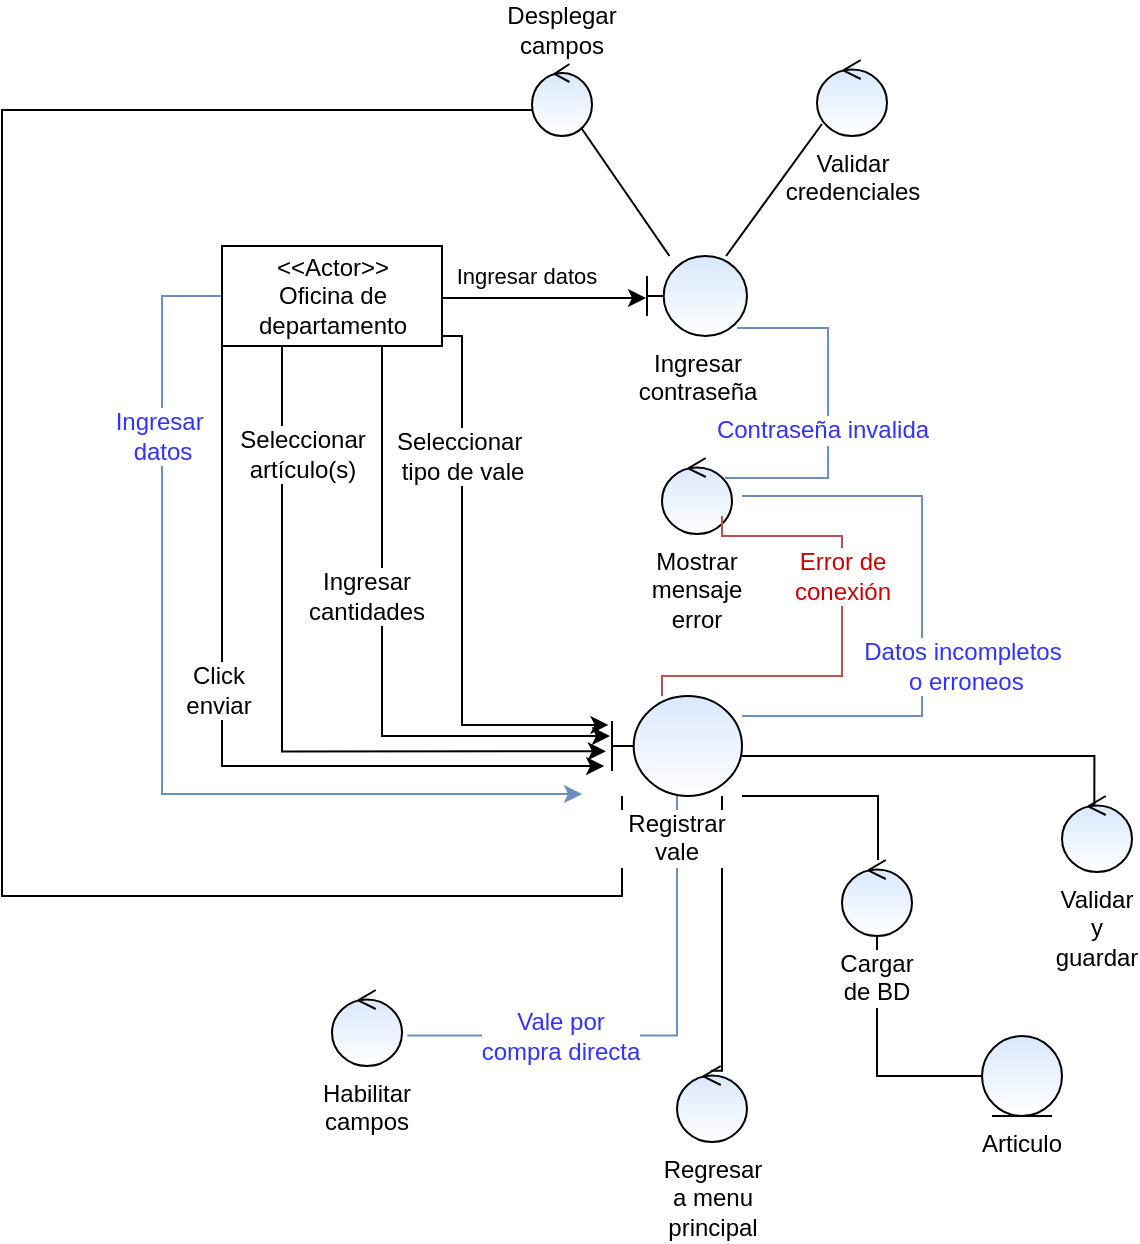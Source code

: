 <mxfile pages="1" version="11.2.8" type="onedrive"><diagram id="DXBEjR7oQKMRzLsXHNkp" name="Page-1"><mxGraphModel dx="1572" dy="461" grid="1" gridSize="10" guides="1" tooltips="1" connect="1" arrows="1" fold="1" page="1" pageScale="1" pageWidth="827" pageHeight="1169" math="0" shadow="0"><root><mxCell id="0"/><mxCell id="1" parent="0"/><mxCell id="vLm_ojLntDfLPKdIQUBt-20" style="edgeStyle=orthogonalEdgeStyle;rounded=0;orthogonalLoop=1;jettySize=auto;html=1;entryX=0.033;entryY=0.639;entryDx=0;entryDy=0;entryPerimeter=0;endArrow=none;endFill=0;" parent="1" source="vLm_ojLntDfLPKdIQUBt-18" target="vLm_ojLntDfLPKdIQUBt-3" edge="1"><mxGeometry relative="1" as="geometry"><Array as="points"><mxPoint x="250" y="480"/><mxPoint x="-60" y="480"/><mxPoint x="-60" y="87"/></Array></mxGeometry></mxCell><mxCell id="vLm_ojLntDfLPKdIQUBt-1" value="Articulo" style="ellipse;shape=umlEntity;whiteSpace=wrap;html=1;labelPosition=center;verticalLabelPosition=bottom;align=center;verticalAlign=top;fillColor=#dae8fc;strokeColor=#000000;gradientColor=#ffffff;" parent="1" vertex="1"><mxGeometry x="430" y="550" width="40" height="40" as="geometry"/></mxCell><mxCell id="vLm_ojLntDfLPKdIQUBt-8" style="rounded=0;orthogonalLoop=1;jettySize=auto;html=1;endArrow=none;endFill=0;" parent="1" source="vLm_ojLntDfLPKdIQUBt-2" target="vLm_ojLntDfLPKdIQUBt-3" edge="1"><mxGeometry relative="1" as="geometry"/></mxCell><mxCell id="vLm_ojLntDfLPKdIQUBt-10" style="edgeStyle=none;rounded=0;orthogonalLoop=1;jettySize=auto;html=1;entryX=0.071;entryY=0.842;entryDx=0;entryDy=0;entryPerimeter=0;endArrow=none;endFill=0;" parent="1" source="vLm_ojLntDfLPKdIQUBt-2" target="vLm_ojLntDfLPKdIQUBt-9" edge="1"><mxGeometry relative="1" as="geometry"/></mxCell><mxCell id="vLm_ojLntDfLPKdIQUBt-15" value="" style="edgeStyle=orthogonalEdgeStyle;rounded=0;orthogonalLoop=1;jettySize=auto;html=1;endArrow=none;endFill=0;exitX=0.9;exitY=0.9;exitDx=0;exitDy=0;exitPerimeter=0;entryX=0.899;entryY=0.262;entryDx=0;entryDy=0;entryPerimeter=0;fillColor=#dae8fc;strokeColor=#6c8ebf;" parent="1" source="vLm_ojLntDfLPKdIQUBt-2" target="vLm_ojLntDfLPKdIQUBt-16" edge="1"><mxGeometry relative="1" as="geometry"><mxPoint x="287.5" y="280" as="targetPoint"/><Array as="points"><mxPoint x="353" y="196"/><mxPoint x="353" y="271"/></Array></mxGeometry></mxCell><mxCell id="vLm_ojLntDfLPKdIQUBt-17" value="Contraseña invalida" style="text;html=1;resizable=0;points=[];align=center;verticalAlign=middle;labelBackgroundColor=#ffffff;fontColor=#3333FF;" parent="vLm_ojLntDfLPKdIQUBt-15" vertex="1" connectable="0"><mxGeometry x="-0.229" y="-2" relative="1" as="geometry"><mxPoint x="-1" y="30" as="offset"/></mxGeometry></mxCell><mxCell id="vLm_ojLntDfLPKdIQUBt-2" value="Ingresar contraseña" style="shape=umlBoundary;whiteSpace=wrap;html=1;labelPosition=center;verticalLabelPosition=bottom;align=center;verticalAlign=top;fillColor=#dae8fc;strokeColor=#000000;gradientColor=#ffffff;" parent="1" vertex="1"><mxGeometry x="262.5" y="160" width="50" height="40" as="geometry"/></mxCell><mxCell id="vLm_ojLntDfLPKdIQUBt-3" value="Desplegar campos" style="ellipse;shape=umlControl;whiteSpace=wrap;html=1;labelPosition=center;verticalLabelPosition=top;align=center;verticalAlign=bottom;fillColor=#DAE8FC;strokeColor=#000000;gradientColor=#ffffff;" parent="1" vertex="1"><mxGeometry x="205" y="64" width="30" height="36" as="geometry"/></mxCell><mxCell id="vLm_ojLntDfLPKdIQUBt-7" value="Ingresar datos" style="edgeStyle=orthogonalEdgeStyle;rounded=0;orthogonalLoop=1;jettySize=auto;html=1;exitX=1;exitY=0.5;exitDx=0;exitDy=0;entryX=-0.01;entryY=0.525;entryDx=0;entryDy=0;entryPerimeter=0;" parent="1" source="vLm_ojLntDfLPKdIQUBt-21" target="vLm_ojLntDfLPKdIQUBt-2" edge="1"><mxGeometry x="0.186" y="15" relative="1" as="geometry"><mxPoint x="100" y="181" as="sourcePoint"/><mxPoint x="218" y="181" as="targetPoint"/><Array as="points"><mxPoint x="150" y="181"/></Array><mxPoint x="-10" y="4" as="offset"/></mxGeometry></mxCell><mxCell id="vLm_ojLntDfLPKdIQUBt-9" value="Validar credenciales" style="ellipse;shape=umlControl;whiteSpace=wrap;html=1;labelPosition=center;verticalLabelPosition=bottom;align=center;verticalAlign=top;fillColor=#dae8fc;strokeColor=#000000;gradientColor=#ffffff;" parent="1" vertex="1"><mxGeometry x="347.5" y="62" width="35" height="38" as="geometry"/></mxCell><mxCell id="vLm_ojLntDfLPKdIQUBt-16" value="Mostrar mensaje error" style="ellipse;shape=umlControl;whiteSpace=wrap;html=1;labelPosition=center;verticalLabelPosition=bottom;align=center;verticalAlign=top;fillColor=#DAE8FC;strokeColor=#000000;gradientColor=#ffffff;" parent="1" vertex="1"><mxGeometry x="270" y="261" width="35" height="38" as="geometry"/></mxCell><mxCell id="vLm_ojLntDfLPKdIQUBt-26" style="edgeStyle=orthogonalEdgeStyle;rounded=0;orthogonalLoop=1;jettySize=auto;html=1;endArrow=none;endFill=0;fontColor=#000000;" parent="1" source="vLm_ojLntDfLPKdIQUBt-18" target="vLm_ojLntDfLPKdIQUBt-23" edge="1"><mxGeometry relative="1" as="geometry"><Array as="points"><mxPoint x="378" y="430"/></Array></mxGeometry></mxCell><mxCell id="vLm_ojLntDfLPKdIQUBt-30" style="edgeStyle=orthogonalEdgeStyle;rounded=0;orthogonalLoop=1;jettySize=auto;html=1;endArrow=none;endFill=0;fontColor=#CC0000;entryX=0.857;entryY=0.763;entryDx=0;entryDy=0;entryPerimeter=0;fillColor=#f8cecc;strokeColor=#b85450;" parent="1" source="vLm_ojLntDfLPKdIQUBt-18" target="vLm_ojLntDfLPKdIQUBt-16" edge="1"><mxGeometry relative="1" as="geometry"><mxPoint x="280" y="310" as="targetPoint"/><Array as="points"><mxPoint x="270" y="370"/><mxPoint x="360" y="370"/><mxPoint x="360" y="300"/><mxPoint x="300" y="300"/></Array></mxGeometry></mxCell><mxCell id="vLm_ojLntDfLPKdIQUBt-31" value="Error de &lt;br&gt;conexión" style="text;html=1;resizable=0;points=[];align=center;verticalAlign=middle;labelBackgroundColor=#ffffff;fontColor=#CC0000;" parent="vLm_ojLntDfLPKdIQUBt-30" vertex="1" connectable="0"><mxGeometry x="-0.137" y="2" relative="1" as="geometry"><mxPoint x="1.5" y="-47" as="offset"/></mxGeometry></mxCell><mxCell id="vLm_ojLntDfLPKdIQUBt-41" style="edgeStyle=orthogonalEdgeStyle;rounded=0;orthogonalLoop=1;jettySize=auto;html=1;entryX=0.462;entryY=0.149;entryDx=0;entryDy=0;entryPerimeter=0;endArrow=none;endFill=0;fontColor=#000000;" parent="1" source="vLm_ojLntDfLPKdIQUBt-18" target="vLm_ojLntDfLPKdIQUBt-40" edge="1"><mxGeometry relative="1" as="geometry"><Array as="points"><mxPoint x="486" y="410"/></Array></mxGeometry></mxCell><mxCell id="vLm_ojLntDfLPKdIQUBt-42" style="edgeStyle=orthogonalEdgeStyle;rounded=0;orthogonalLoop=1;jettySize=auto;html=1;entryX=1.143;entryY=0.5;entryDx=0;entryDy=0;entryPerimeter=0;endArrow=none;endFill=0;fontColor=#0000CC;fillColor=#dae8fc;strokeColor=#6c8ebf;" parent="1" source="vLm_ojLntDfLPKdIQUBt-18" target="vLm_ojLntDfLPKdIQUBt-16" edge="1"><mxGeometry relative="1" as="geometry"><Array as="points"><mxPoint x="400" y="390"/><mxPoint x="400" y="280"/></Array></mxGeometry></mxCell><mxCell id="vLm_ojLntDfLPKdIQUBt-43" value="Datos incompletos&lt;br&gt;&amp;nbsp;o erroneos" style="text;html=1;resizable=0;points=[];align=center;verticalAlign=middle;labelBackgroundColor=#ffffff;fontColor=#3333FF;" parent="vLm_ojLntDfLPKdIQUBt-42" vertex="1" connectable="0"><mxGeometry x="0.238" relative="1" as="geometry"><mxPoint x="19.5" y="64" as="offset"/></mxGeometry></mxCell><mxCell id="vLm_ojLntDfLPKdIQUBt-44" style="edgeStyle=orthogonalEdgeStyle;rounded=0;orthogonalLoop=1;jettySize=auto;html=1;endArrow=none;endFill=0;fontColor=#3333FF;entryX=0.483;entryY=0.063;entryDx=0;entryDy=0;entryPerimeter=0;" parent="1" source="vLm_ojLntDfLPKdIQUBt-18" target="vLm_ojLntDfLPKdIQUBt-46" edge="1"><mxGeometry relative="1" as="geometry"><mxPoint x="140" y="550" as="targetPoint"/><Array as="points"><mxPoint x="300" y="567"/></Array></mxGeometry></mxCell><mxCell id="vLm_ojLntDfLPKdIQUBt-48" style="edgeStyle=orthogonalEdgeStyle;rounded=0;orthogonalLoop=1;jettySize=auto;html=1;entryX=1.076;entryY=0.599;entryDx=0;entryDy=0;entryPerimeter=0;endArrow=none;endFill=0;fontColor=#3333FF;fillColor=#dae8fc;strokeColor=#6c8ebf;" parent="1" source="vLm_ojLntDfLPKdIQUBt-18" target="vLm_ojLntDfLPKdIQUBt-47" edge="1"><mxGeometry relative="1" as="geometry"><Array as="points"><mxPoint x="278" y="550"/></Array></mxGeometry></mxCell><mxCell id="vLm_ojLntDfLPKdIQUBt-49" value="Vale por&lt;br&gt;compra directa" style="text;html=1;resizable=0;points=[];align=center;verticalAlign=middle;labelBackgroundColor=#ffffff;fontColor=#3333FF;" parent="vLm_ojLntDfLPKdIQUBt-48" vertex="1" connectable="0"><mxGeometry x="-0.126" y="-4" relative="1" as="geometry"><mxPoint x="-54.5" y="8" as="offset"/></mxGeometry></mxCell><mxCell id="vLm_ojLntDfLPKdIQUBt-18" value="Registrar vale" style="shape=umlBoundary;whiteSpace=wrap;html=1;labelPosition=center;verticalLabelPosition=bottom;align=center;verticalAlign=top;fillColor=#dae8fc;strokeColor=#000000;gradientColor=#ffffff;labelBackgroundColor=#ffffff;" parent="1" vertex="1"><mxGeometry x="245" y="380" width="65" height="50" as="geometry"/></mxCell><mxCell id="vLm_ojLntDfLPKdIQUBt-32" style="edgeStyle=orthogonalEdgeStyle;rounded=0;orthogonalLoop=1;jettySize=auto;html=1;endArrow=classic;endFill=1;fontColor=#CC0000;entryX=-0.047;entryY=0.553;entryDx=0;entryDy=0;entryPerimeter=0;" parent="1" source="vLm_ojLntDfLPKdIQUBt-21" target="vLm_ojLntDfLPKdIQUBt-18" edge="1"><mxGeometry relative="1" as="geometry"><mxPoint x="180" y="470" as="targetPoint"/><Array as="points"><mxPoint x="80" y="407"/></Array></mxGeometry></mxCell><mxCell id="vLm_ojLntDfLPKdIQUBt-33" value="Seleccionar &lt;br&gt;artículo(s)" style="text;html=1;resizable=0;points=[];align=center;verticalAlign=middle;labelBackgroundColor=#ffffff;fontColor=#000000;" parent="vLm_ojLntDfLPKdIQUBt-32" vertex="1" connectable="0"><mxGeometry x="-0.207" y="1" relative="1" as="geometry"><mxPoint x="9" y="-91" as="offset"/></mxGeometry></mxCell><mxCell id="vLm_ojLntDfLPKdIQUBt-34" style="edgeStyle=orthogonalEdgeStyle;rounded=0;orthogonalLoop=1;jettySize=auto;html=1;endArrow=classic;endFill=1;fontColor=#000000;" parent="1" source="vLm_ojLntDfLPKdIQUBt-21" edge="1"><mxGeometry relative="1" as="geometry"><mxPoint x="244" y="400" as="targetPoint"/><Array as="points"><mxPoint x="130" y="400"/></Array></mxGeometry></mxCell><mxCell id="vLm_ojLntDfLPKdIQUBt-35" value="Ingresar&lt;br&gt;cantidades" style="text;html=1;resizable=0;points=[];align=center;verticalAlign=middle;labelBackgroundColor=#ffffff;fontColor=#000000;" parent="vLm_ojLntDfLPKdIQUBt-34" vertex="1" connectable="0"><mxGeometry x="-0.21" y="-1" relative="1" as="geometry"><mxPoint x="-7" y="2.5" as="offset"/></mxGeometry></mxCell><mxCell id="vLm_ojLntDfLPKdIQUBt-36" style="edgeStyle=orthogonalEdgeStyle;rounded=0;orthogonalLoop=1;jettySize=auto;html=1;entryX=-0.06;entryY=0.7;entryDx=0;entryDy=0;entryPerimeter=0;endArrow=classic;endFill=1;fontColor=#000000;" parent="1" source="vLm_ojLntDfLPKdIQUBt-21" target="vLm_ojLntDfLPKdIQUBt-18" edge="1"><mxGeometry relative="1" as="geometry"><Array as="points"><mxPoint x="50" y="415"/></Array></mxGeometry></mxCell><mxCell id="vLm_ojLntDfLPKdIQUBt-37" value="Click&lt;br&gt;enviar" style="text;html=1;resizable=0;points=[];align=center;verticalAlign=middle;labelBackgroundColor=#ffffff;fontColor=#000000;" parent="vLm_ojLntDfLPKdIQUBt-36" vertex="1" connectable="0"><mxGeometry x="-0.146" y="-2" relative="1" as="geometry"><mxPoint as="offset"/></mxGeometry></mxCell><mxCell id="vLm_ojLntDfLPKdIQUBt-50" style="edgeStyle=orthogonalEdgeStyle;rounded=0;orthogonalLoop=1;jettySize=auto;html=1;entryX=-0.027;entryY=0.289;entryDx=0;entryDy=0;entryPerimeter=0;endArrow=classic;endFill=1;fontColor=#3333FF;" parent="1" source="vLm_ojLntDfLPKdIQUBt-21" target="vLm_ojLntDfLPKdIQUBt-18" edge="1"><mxGeometry relative="1" as="geometry"><Array as="points"><mxPoint x="170" y="200"/><mxPoint x="170" y="394"/></Array></mxGeometry></mxCell><mxCell id="vLm_ojLntDfLPKdIQUBt-51" value="Seleccionar&amp;nbsp;&lt;br&gt;tipo de vale" style="text;html=1;resizable=0;points=[];align=center;verticalAlign=middle;labelBackgroundColor=#ffffff;fontColor=#000000;" parent="vLm_ojLntDfLPKdIQUBt-50" vertex="1" connectable="0"><mxGeometry x="-0.491" y="-2" relative="1" as="geometry"><mxPoint x="1.5" y="-0.5" as="offset"/></mxGeometry></mxCell><mxCell id="vLm_ojLntDfLPKdIQUBt-52" style="edgeStyle=orthogonalEdgeStyle;rounded=0;orthogonalLoop=1;jettySize=auto;html=1;endArrow=classic;endFill=1;fontColor=#000000;fillColor=#dae8fc;strokeColor=#6c8ebf;" parent="1" source="vLm_ojLntDfLPKdIQUBt-21" edge="1"><mxGeometry relative="1" as="geometry"><mxPoint x="230" y="429" as="targetPoint"/><Array as="points"><mxPoint x="20" y="180"/><mxPoint x="20" y="429"/><mxPoint x="230" y="429"/></Array></mxGeometry></mxCell><mxCell id="vLm_ojLntDfLPKdIQUBt-53" value="Ingresar&amp;nbsp;&lt;br&gt;datos" style="text;html=1;resizable=0;points=[];align=center;verticalAlign=middle;labelBackgroundColor=#ffffff;fontColor=#3333FF;" parent="vLm_ojLntDfLPKdIQUBt-52" vertex="1" connectable="0"><mxGeometry x="-0.084" relative="1" as="geometry"><mxPoint x="-0.5" y="-124" as="offset"/></mxGeometry></mxCell><mxCell id="vLm_ojLntDfLPKdIQUBt-21" value="&amp;lt;&amp;lt;Actor&amp;gt;&amp;gt;&lt;br&gt;Oficina de &lt;br&gt;departamento" style="html=1;" parent="1" vertex="1"><mxGeometry x="50" y="155" width="110" height="50" as="geometry"/></mxCell><mxCell id="vLm_ojLntDfLPKdIQUBt-27" style="edgeStyle=orthogonalEdgeStyle;rounded=0;orthogonalLoop=1;jettySize=auto;html=1;entryX=0;entryY=0.5;entryDx=0;entryDy=0;endArrow=none;endFill=0;fontColor=#000000;" parent="1" source="vLm_ojLntDfLPKdIQUBt-23" target="vLm_ojLntDfLPKdIQUBt-1" edge="1"><mxGeometry relative="1" as="geometry"><Array as="points"><mxPoint x="378" y="570"/></Array></mxGeometry></mxCell><mxCell id="vLm_ojLntDfLPKdIQUBt-23" value="Cargar de BD" style="ellipse;shape=umlControl;whiteSpace=wrap;html=1;labelPosition=center;verticalLabelPosition=bottom;align=center;verticalAlign=top;fillColor=#DAE8FC;strokeColor=#000000;gradientColor=#ffffff;labelBackgroundColor=#ffffff;" parent="1" vertex="1"><mxGeometry x="360" y="462" width="35" height="38" as="geometry"/></mxCell><mxCell id="vLm_ojLntDfLPKdIQUBt-40" value="Validar y guardar" style="ellipse;shape=umlControl;whiteSpace=wrap;html=1;labelPosition=center;verticalLabelPosition=bottom;align=center;verticalAlign=top;fillColor=#DAE8FC;strokeColor=#000000;gradientColor=#ffffff;labelBackgroundColor=#ffffff;" parent="1" vertex="1"><mxGeometry x="470" y="430" width="35" height="38" as="geometry"/></mxCell><mxCell id="vLm_ojLntDfLPKdIQUBt-46" value="Regresar a menu principal" style="ellipse;shape=umlControl;whiteSpace=wrap;html=1;labelPosition=center;verticalLabelPosition=bottom;align=center;verticalAlign=top;fillColor=#DAE8FC;strokeColor=#000000;gradientColor=#ffffff;labelBackgroundColor=#ffffff;" parent="1" vertex="1"><mxGeometry x="277.5" y="565" width="35" height="38" as="geometry"/></mxCell><mxCell id="vLm_ojLntDfLPKdIQUBt-47" value="Habilitar campos" style="ellipse;shape=umlControl;whiteSpace=wrap;html=1;labelPosition=center;verticalLabelPosition=bottom;align=center;verticalAlign=top;fillColor=#DAE8FC;strokeColor=#000000;gradientColor=#ffffff;labelBackgroundColor=#ffffff;" parent="1" vertex="1"><mxGeometry x="105" y="527" width="35" height="38" as="geometry"/></mxCell></root></mxGraphModel></diagram></mxfile>